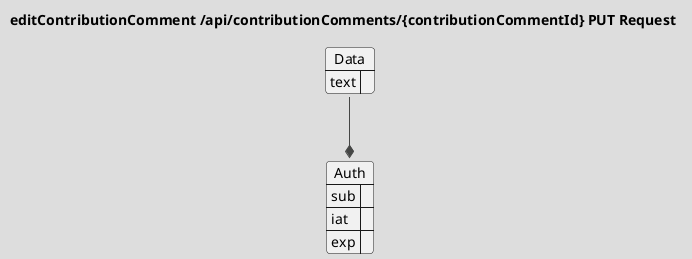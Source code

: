 @startuml editContributionComment-Request
!theme toy
skinparam linetype ortho
title "editContributionComment /api/contributionComments/{contributionCommentId} PUT Request"

json Data {
    "text": ""
}

json Auth {
    "sub": "",
    "iat": "",
    "exp": ""
}

Data --* Auth
@enduml
@startuml editContributionComment-Response
!theme toy
title "editContributionComment /api/contributionComments/{contributionCommentId} PUT Response"
@enduml
